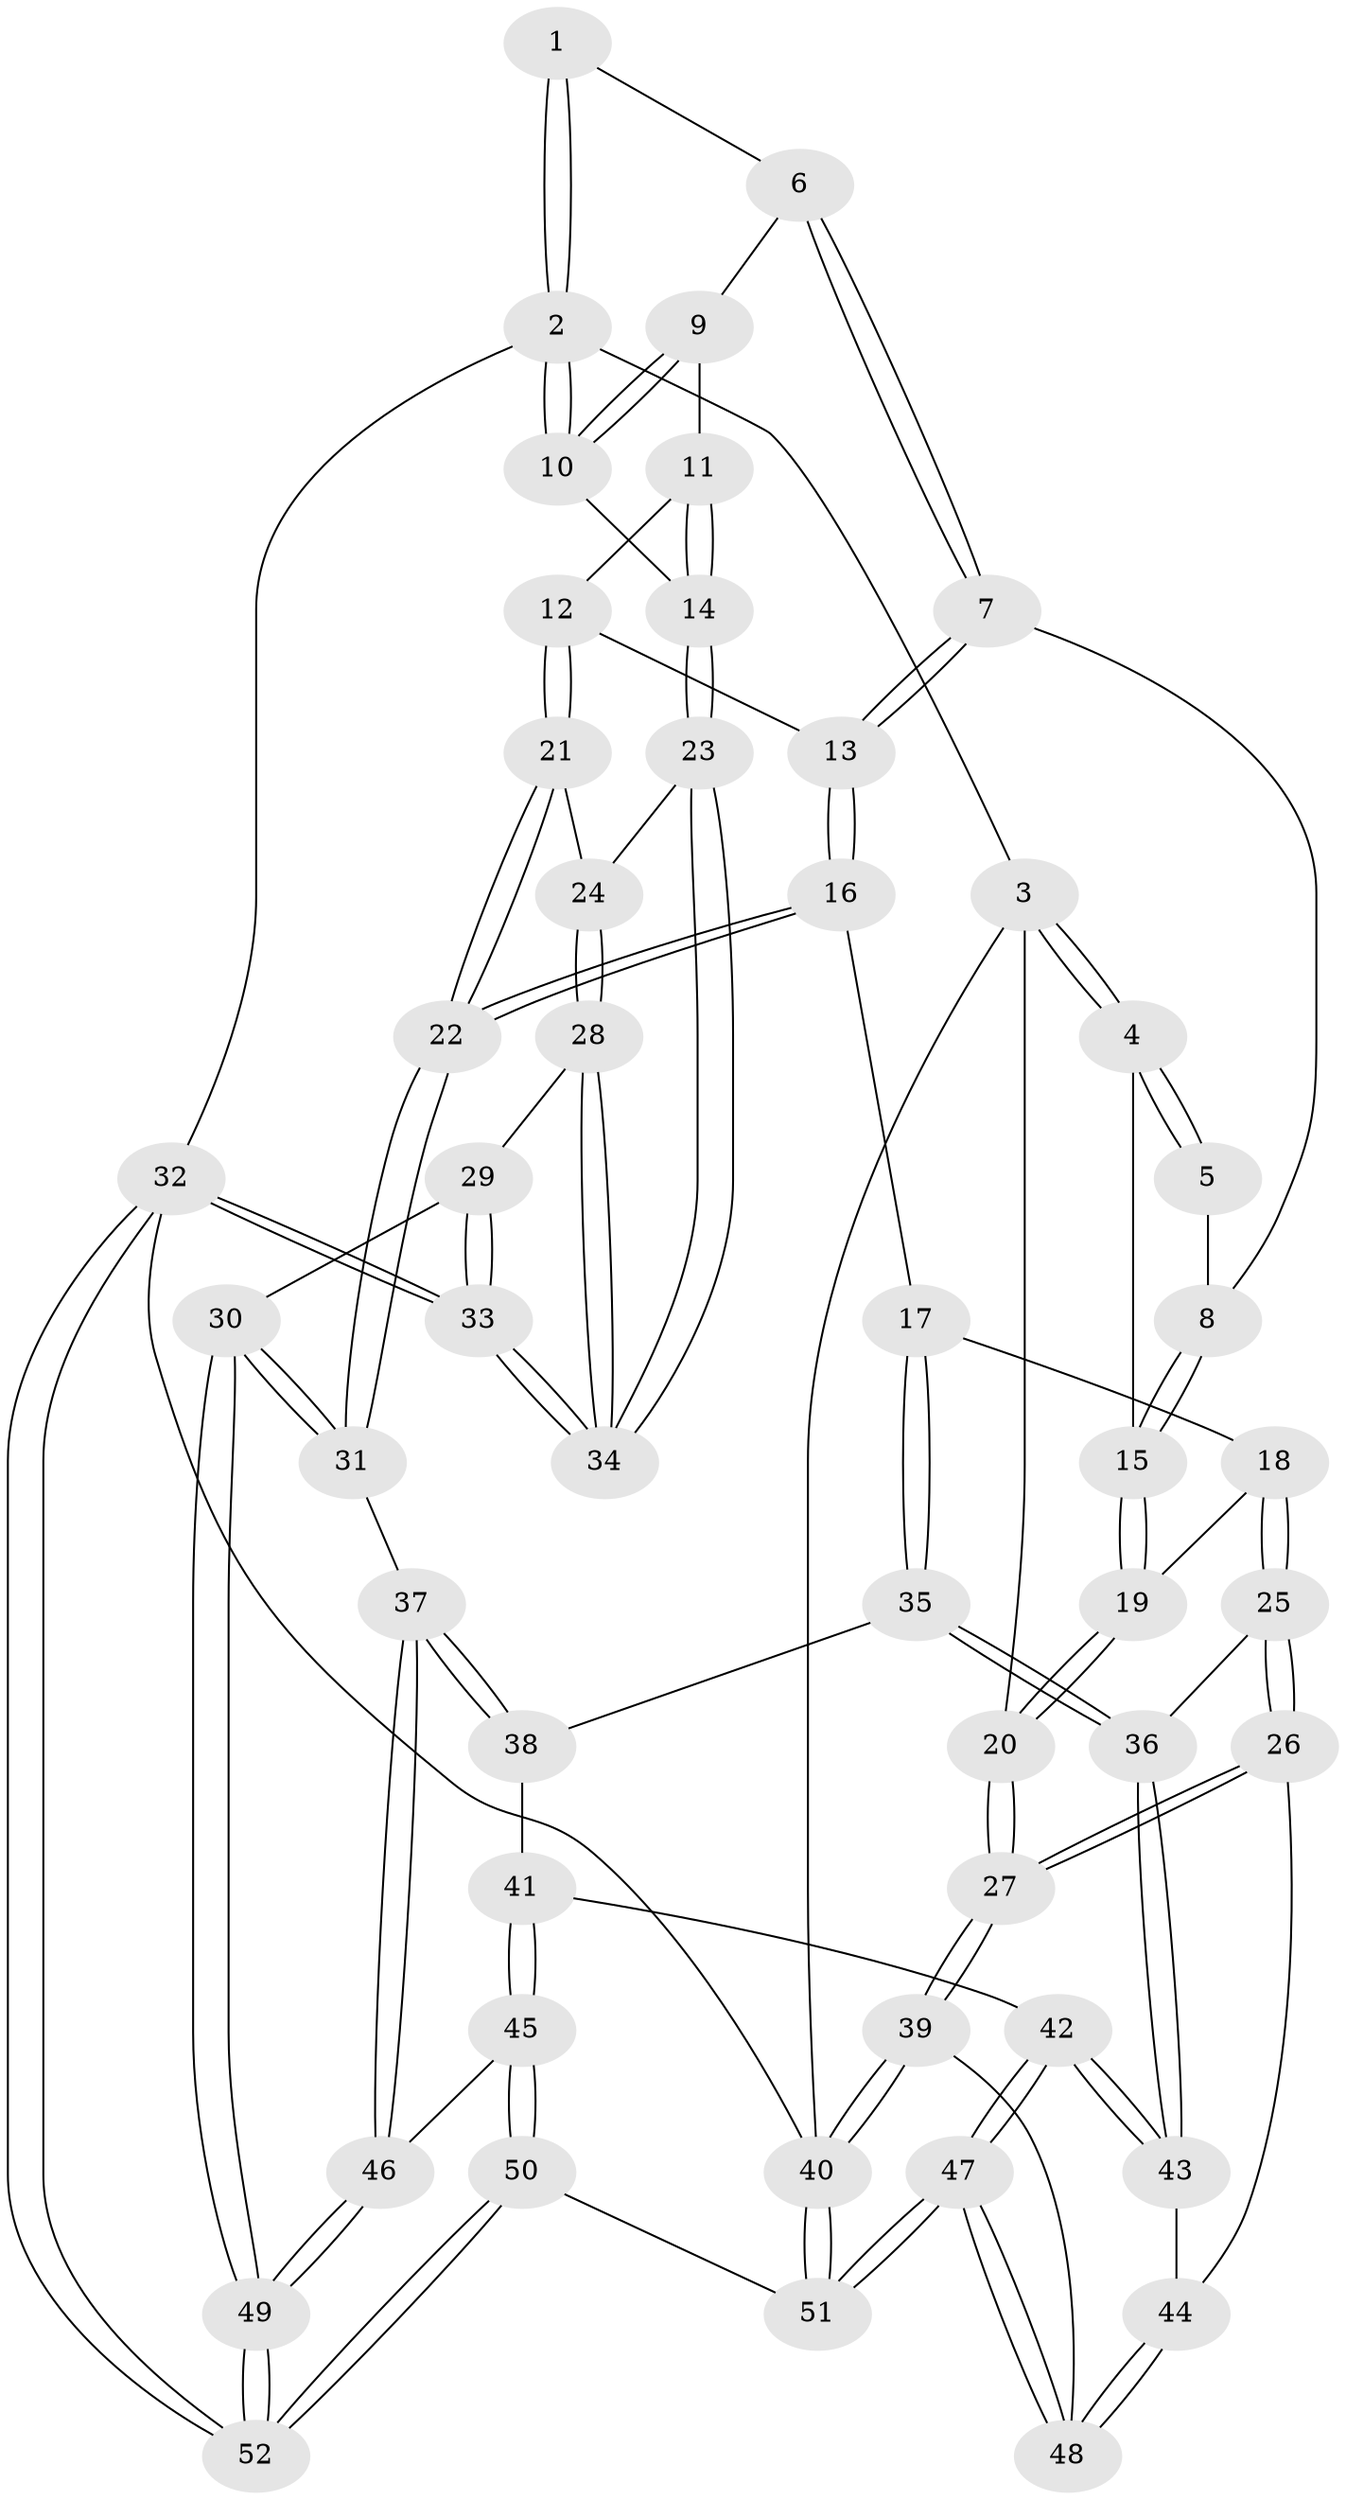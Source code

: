 // coarse degree distribution, {4: 0.2972972972972973, 3: 0.6486486486486487, 2: 0.05405405405405406}
// Generated by graph-tools (version 1.1) at 2025/38/03/04/25 23:38:37]
// undirected, 52 vertices, 127 edges
graph export_dot {
  node [color=gray90,style=filled];
  1 [pos="+0.44909480579508965+0"];
  2 [pos="+1+0"];
  3 [pos="+0+0"];
  4 [pos="+0+0"];
  5 [pos="+0.0154614266802472+0"];
  6 [pos="+0.49289710182400115+0.0899418521205367"];
  7 [pos="+0.4484987848902513+0.19185418950775204"];
  8 [pos="+0.25912607258208176+0.17679224667586674"];
  9 [pos="+0.6127696772592383+0.1025803244933697"];
  10 [pos="+1+0"];
  11 [pos="+0.7231156792335851+0.19672650024360921"];
  12 [pos="+0.6825009770017091+0.3306903239003705"];
  13 [pos="+0.4628720062462755+0.24711325725678324"];
  14 [pos="+1+0"];
  15 [pos="+0.1464289602730434+0.31075491542691175"];
  16 [pos="+0.3846419229206399+0.46453397763156823"];
  17 [pos="+0.37351336483135084+0.4686403598395094"];
  18 [pos="+0.21093103014988296+0.419863795608681"];
  19 [pos="+0.14451552206524904+0.3217073359706441"];
  20 [pos="+0+0.4166733604622316"];
  21 [pos="+0.7338898229989407+0.4171995203964057"];
  22 [pos="+0.6064721477093765+0.5801581830697403"];
  23 [pos="+1+0.24272250152831026"];
  24 [pos="+0.8593136894356405+0.4141246329092416"];
  25 [pos="+0.020299867168277985+0.6545834052491272"];
  26 [pos="+0+0.6681540000478047"];
  27 [pos="+0+0.6663388181879986"];
  28 [pos="+0.8946418019454119+0.7001410823412824"];
  29 [pos="+0.8043596745219971+0.7468945196140598"];
  30 [pos="+0.7296501688662443+0.7693504298700935"];
  31 [pos="+0.6354308894131722+0.7229514098113538"];
  32 [pos="+1+1"];
  33 [pos="+1+1"];
  34 [pos="+1+0.7137876802449883"];
  35 [pos="+0.2908705583405851+0.6848053319358907"];
  36 [pos="+0.16664620254693155+0.7075280501389946"];
  37 [pos="+0.573627632115206+0.7642492547932384"];
  38 [pos="+0.29945565296835835+0.6935125906334599"];
  39 [pos="+0+0.7565163458338888"];
  40 [pos="+0+1"];
  41 [pos="+0.3323686014259232+0.8441269994087588"];
  42 [pos="+0.22068984053235485+0.891574960782079"];
  43 [pos="+0.18647034538906027+0.8398520435314026"];
  44 [pos="+0.09886162183387+0.8829192930355463"];
  45 [pos="+0.43577396796955226+0.9216081485000248"];
  46 [pos="+0.5058940184870087+0.8662944624231649"];
  47 [pos="+0.18059777780788427+1"];
  48 [pos="+0.09529067490944447+0.9348677637825568"];
  49 [pos="+0.8255665951834714+1"];
  50 [pos="+0.3335466240347846+1"];
  51 [pos="+0.1825306062208981+1"];
  52 [pos="+0.8494492816263262+1"];
  1 -- 2;
  1 -- 2;
  1 -- 6;
  2 -- 3;
  2 -- 10;
  2 -- 10;
  2 -- 32;
  3 -- 4;
  3 -- 4;
  3 -- 20;
  3 -- 40;
  4 -- 5;
  4 -- 5;
  4 -- 15;
  5 -- 8;
  6 -- 7;
  6 -- 7;
  6 -- 9;
  7 -- 8;
  7 -- 13;
  7 -- 13;
  8 -- 15;
  8 -- 15;
  9 -- 10;
  9 -- 10;
  9 -- 11;
  10 -- 14;
  11 -- 12;
  11 -- 14;
  11 -- 14;
  12 -- 13;
  12 -- 21;
  12 -- 21;
  13 -- 16;
  13 -- 16;
  14 -- 23;
  14 -- 23;
  15 -- 19;
  15 -- 19;
  16 -- 17;
  16 -- 22;
  16 -- 22;
  17 -- 18;
  17 -- 35;
  17 -- 35;
  18 -- 19;
  18 -- 25;
  18 -- 25;
  19 -- 20;
  19 -- 20;
  20 -- 27;
  20 -- 27;
  21 -- 22;
  21 -- 22;
  21 -- 24;
  22 -- 31;
  22 -- 31;
  23 -- 24;
  23 -- 34;
  23 -- 34;
  24 -- 28;
  24 -- 28;
  25 -- 26;
  25 -- 26;
  25 -- 36;
  26 -- 27;
  26 -- 27;
  26 -- 44;
  27 -- 39;
  27 -- 39;
  28 -- 29;
  28 -- 34;
  28 -- 34;
  29 -- 30;
  29 -- 33;
  29 -- 33;
  30 -- 31;
  30 -- 31;
  30 -- 49;
  30 -- 49;
  31 -- 37;
  32 -- 33;
  32 -- 33;
  32 -- 52;
  32 -- 52;
  32 -- 40;
  33 -- 34;
  33 -- 34;
  35 -- 36;
  35 -- 36;
  35 -- 38;
  36 -- 43;
  36 -- 43;
  37 -- 38;
  37 -- 38;
  37 -- 46;
  37 -- 46;
  38 -- 41;
  39 -- 40;
  39 -- 40;
  39 -- 48;
  40 -- 51;
  40 -- 51;
  41 -- 42;
  41 -- 45;
  41 -- 45;
  42 -- 43;
  42 -- 43;
  42 -- 47;
  42 -- 47;
  43 -- 44;
  44 -- 48;
  44 -- 48;
  45 -- 46;
  45 -- 50;
  45 -- 50;
  46 -- 49;
  46 -- 49;
  47 -- 48;
  47 -- 48;
  47 -- 51;
  47 -- 51;
  49 -- 52;
  49 -- 52;
  50 -- 51;
  50 -- 52;
  50 -- 52;
}
